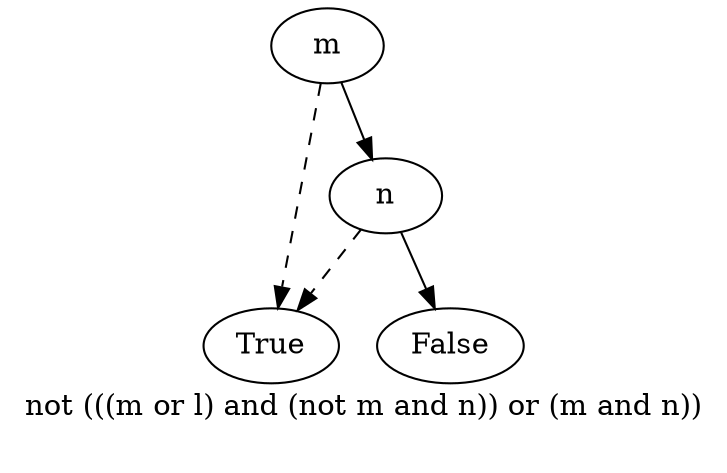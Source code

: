 digraph{
label="not (((m or l) and (not m and n)) or (m and n))\n\n"
2746076254032[label=m]2746076265232[label="True
"]
2746076254032 -> 2746076265232[style=dashed label="" fontcolor = gray]
2746076265872[label="n
"]
2746076254032 -> 2746076265872 [label="" fontcolor = gray]
2746076265232[label="True
"]
2746076265872 -> 2746076265232[style=dashed label="" fontcolor = gray]
2746076257392[label="False
"]
2746076265872 -> 2746076257392 [label="" fontcolor = gray]
}
